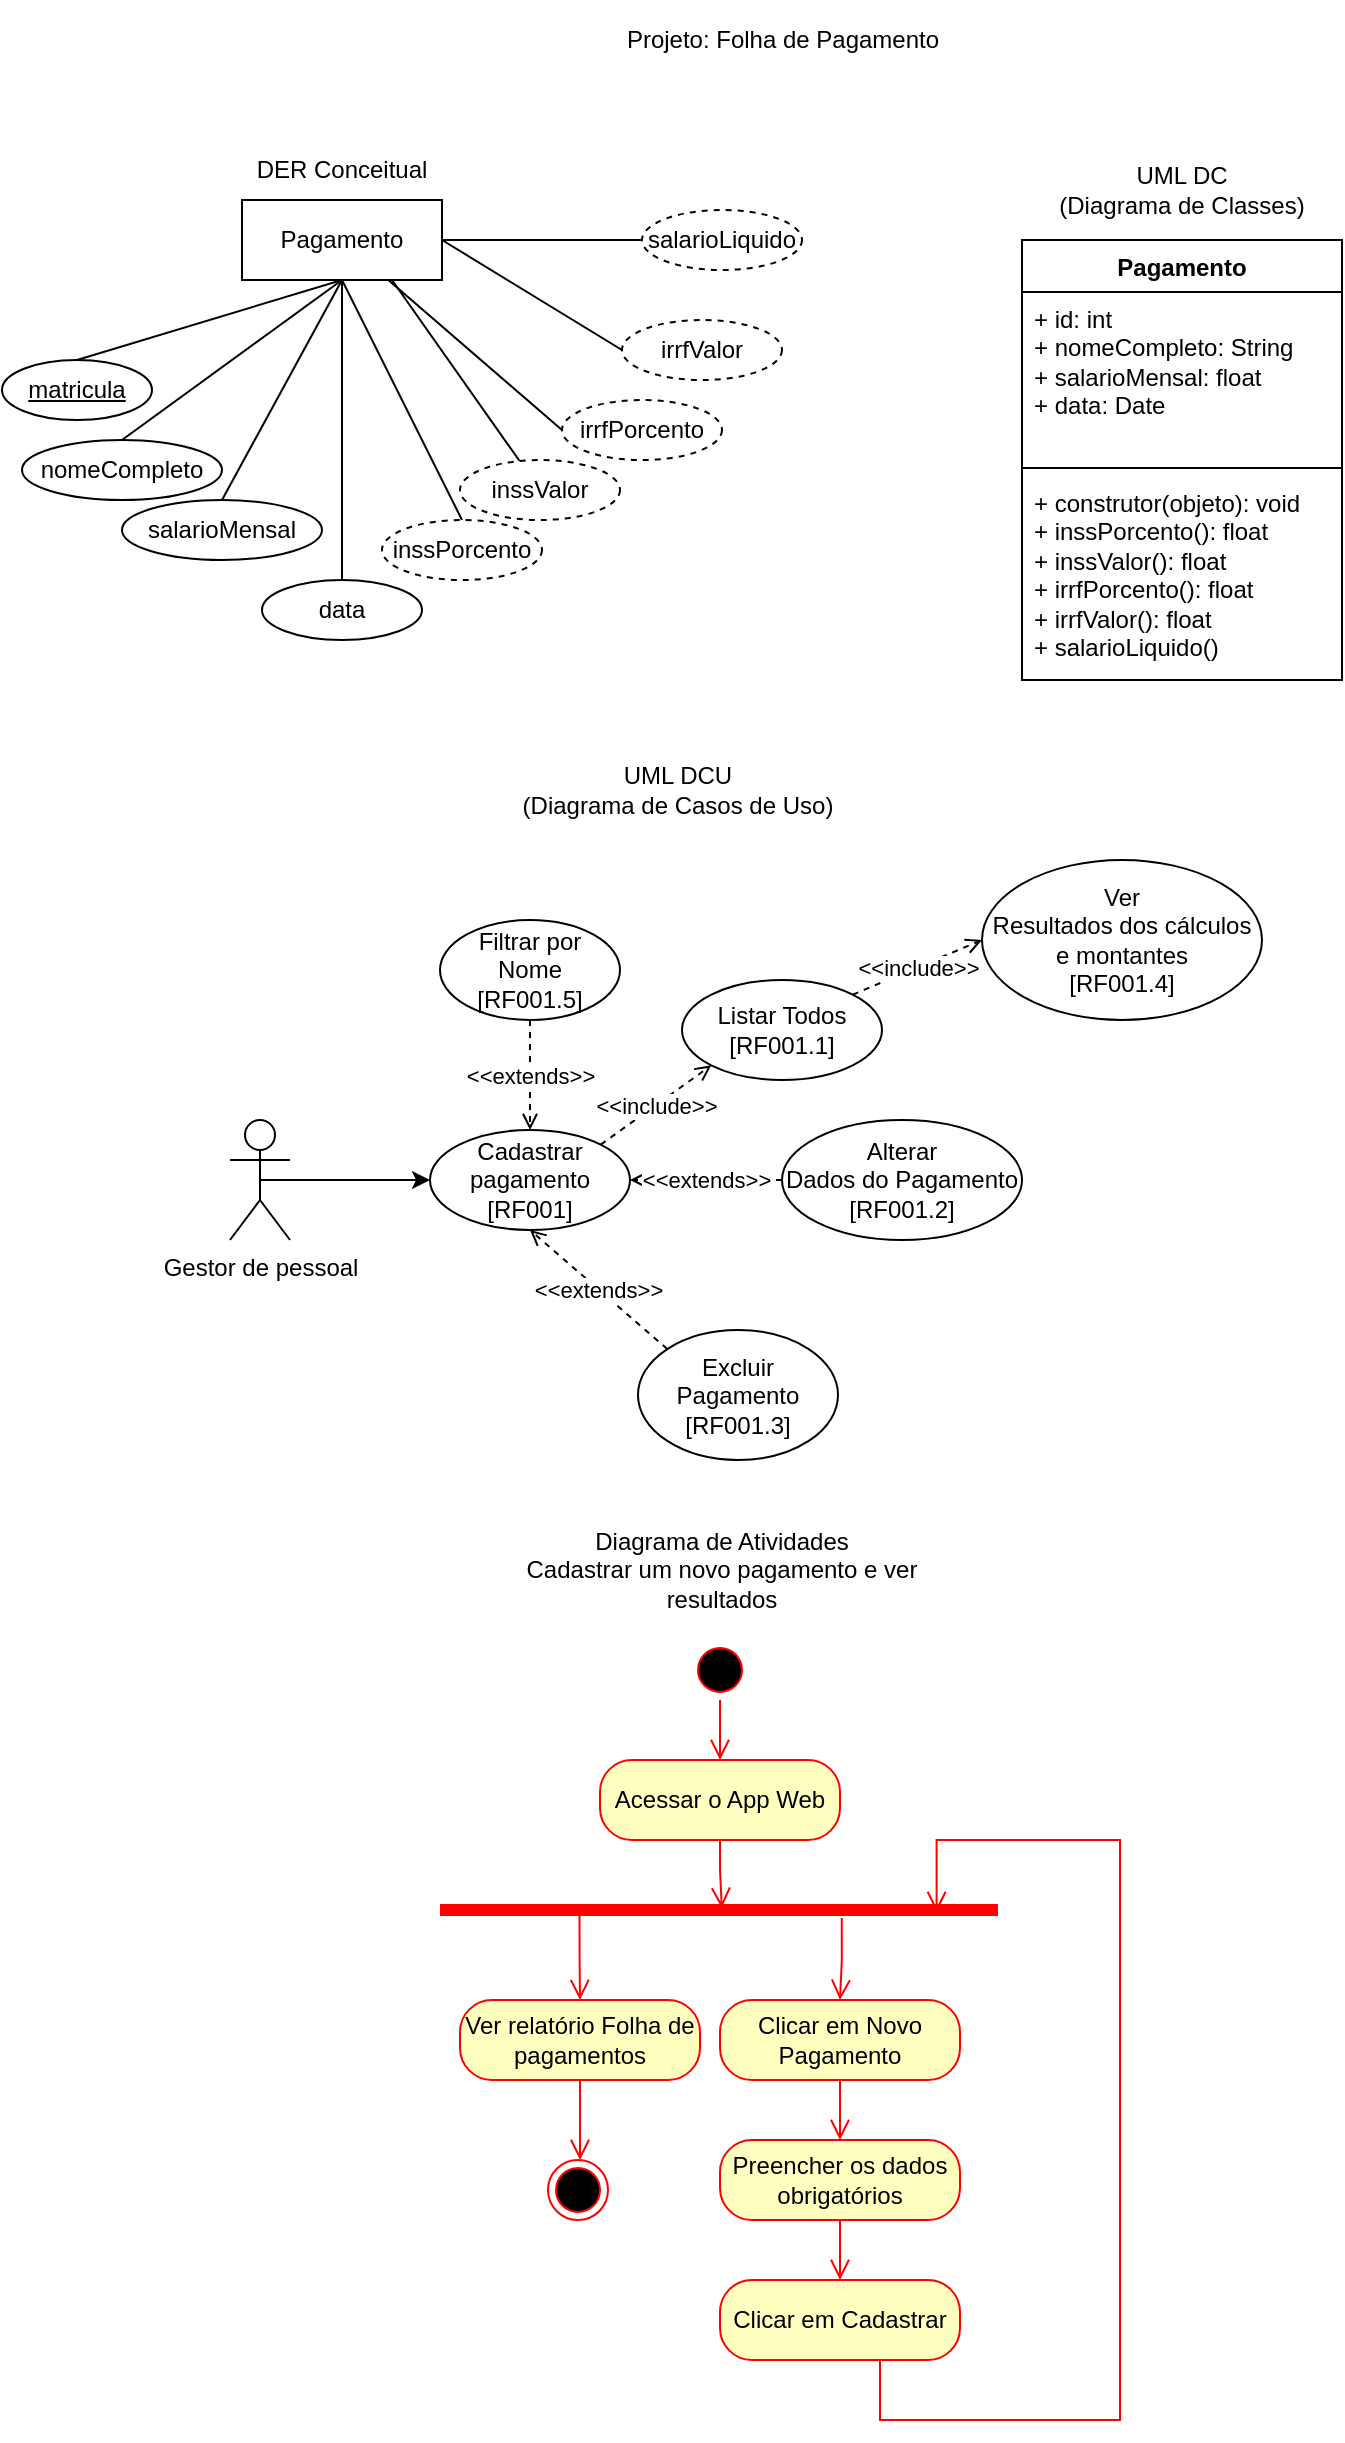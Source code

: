 <mxfile version="21.2.0" type="device">
  <diagram name="Página-1" id="FOCHv5X22cwILcz-DI4y">
    <mxGraphModel dx="1434" dy="739" grid="1" gridSize="10" guides="1" tooltips="1" connect="1" arrows="1" fold="1" page="1" pageScale="1" pageWidth="827" pageHeight="1169" math="0" shadow="0">
      <root>
        <mxCell id="0" />
        <mxCell id="1" parent="0" />
        <mxCell id="mLqd1EPtuPogWMZHOjrz-1" value="Projeto: Folha de Pagamento" style="text;html=1;strokeColor=none;fillColor=none;align=center;verticalAlign=middle;whiteSpace=wrap;rounded=0;" parent="1" vertex="1">
          <mxGeometry x="319.5" y="20" width="201" height="40" as="geometry" />
        </mxCell>
        <mxCell id="mLqd1EPtuPogWMZHOjrz-2" value="DER Conceitual" style="text;html=1;strokeColor=none;fillColor=none;align=center;verticalAlign=middle;whiteSpace=wrap;rounded=0;" parent="1" vertex="1">
          <mxGeometry x="140" y="90" width="120" height="30" as="geometry" />
        </mxCell>
        <mxCell id="mLqd1EPtuPogWMZHOjrz-3" value="UML DCU&lt;br&gt;(Diagrama de Casos de Uso)" style="text;html=1;strokeColor=none;fillColor=none;align=center;verticalAlign=middle;whiteSpace=wrap;rounded=0;" parent="1" vertex="1">
          <mxGeometry x="280" y="400" width="176" height="30" as="geometry" />
        </mxCell>
        <mxCell id="mLqd1EPtuPogWMZHOjrz-27" style="rounded=0;orthogonalLoop=1;jettySize=auto;html=1;exitX=1;exitY=0.5;exitDx=0;exitDy=0;entryX=0;entryY=0.5;entryDx=0;entryDy=0;endArrow=none;endFill=0;" parent="1" source="mLqd1EPtuPogWMZHOjrz-5" target="mLqd1EPtuPogWMZHOjrz-26" edge="1">
          <mxGeometry relative="1" as="geometry" />
        </mxCell>
        <mxCell id="mLqd1EPtuPogWMZHOjrz-5" value="Pagamento" style="whiteSpace=wrap;html=1;align=center;" parent="1" vertex="1">
          <mxGeometry x="150" y="120" width="100" height="40" as="geometry" />
        </mxCell>
        <mxCell id="mLqd1EPtuPogWMZHOjrz-15" style="rounded=0;orthogonalLoop=1;jettySize=auto;html=1;exitX=0.5;exitY=0;exitDx=0;exitDy=0;entryX=0.5;entryY=1;entryDx=0;entryDy=0;endArrow=none;endFill=0;" parent="1" source="mLqd1EPtuPogWMZHOjrz-6" target="mLqd1EPtuPogWMZHOjrz-5" edge="1">
          <mxGeometry relative="1" as="geometry" />
        </mxCell>
        <mxCell id="mLqd1EPtuPogWMZHOjrz-6" value="matricula" style="ellipse;whiteSpace=wrap;html=1;align=center;fontStyle=4" parent="1" vertex="1">
          <mxGeometry x="30" y="200" width="75" height="30" as="geometry" />
        </mxCell>
        <mxCell id="mLqd1EPtuPogWMZHOjrz-16" style="rounded=0;orthogonalLoop=1;jettySize=auto;html=1;exitX=0.5;exitY=0;exitDx=0;exitDy=0;entryX=0.5;entryY=1;entryDx=0;entryDy=0;endArrow=none;endFill=0;" parent="1" source="mLqd1EPtuPogWMZHOjrz-7" target="mLqd1EPtuPogWMZHOjrz-5" edge="1">
          <mxGeometry relative="1" as="geometry" />
        </mxCell>
        <mxCell id="mLqd1EPtuPogWMZHOjrz-7" value="nomeCompleto" style="ellipse;whiteSpace=wrap;html=1;align=center;" parent="1" vertex="1">
          <mxGeometry x="40" y="240" width="100" height="30" as="geometry" />
        </mxCell>
        <mxCell id="mLqd1EPtuPogWMZHOjrz-17" style="rounded=0;orthogonalLoop=1;jettySize=auto;html=1;exitX=0.5;exitY=0;exitDx=0;exitDy=0;entryX=0.5;entryY=1;entryDx=0;entryDy=0;endArrow=none;endFill=0;" parent="1" source="mLqd1EPtuPogWMZHOjrz-8" target="mLqd1EPtuPogWMZHOjrz-5" edge="1">
          <mxGeometry relative="1" as="geometry" />
        </mxCell>
        <mxCell id="mLqd1EPtuPogWMZHOjrz-8" value="salarioMensal" style="ellipse;whiteSpace=wrap;html=1;align=center;" parent="1" vertex="1">
          <mxGeometry x="90" y="270" width="100" height="30" as="geometry" />
        </mxCell>
        <mxCell id="mLqd1EPtuPogWMZHOjrz-20" style="rounded=0;orthogonalLoop=1;jettySize=auto;html=1;entryX=0.75;entryY=1;entryDx=0;entryDy=0;endArrow=none;endFill=0;" parent="1" source="mLqd1EPtuPogWMZHOjrz-11" target="mLqd1EPtuPogWMZHOjrz-5" edge="1">
          <mxGeometry relative="1" as="geometry" />
        </mxCell>
        <mxCell id="mLqd1EPtuPogWMZHOjrz-11" value="inssValor" style="ellipse;whiteSpace=wrap;html=1;align=center;dashed=1;" parent="1" vertex="1">
          <mxGeometry x="259" y="250" width="80" height="30" as="geometry" />
        </mxCell>
        <mxCell id="mLqd1EPtuPogWMZHOjrz-18" style="rounded=0;orthogonalLoop=1;jettySize=auto;html=1;exitX=0.5;exitY=0;exitDx=0;exitDy=0;entryX=0.5;entryY=1;entryDx=0;entryDy=0;endArrow=none;endFill=0;" parent="1" source="mLqd1EPtuPogWMZHOjrz-12" target="mLqd1EPtuPogWMZHOjrz-5" edge="1">
          <mxGeometry relative="1" as="geometry" />
        </mxCell>
        <mxCell id="mLqd1EPtuPogWMZHOjrz-12" value="data" style="ellipse;whiteSpace=wrap;html=1;align=center;" parent="1" vertex="1">
          <mxGeometry x="160" y="310" width="80" height="30" as="geometry" />
        </mxCell>
        <mxCell id="mLqd1EPtuPogWMZHOjrz-19" style="rounded=0;orthogonalLoop=1;jettySize=auto;html=1;exitX=0.5;exitY=0;exitDx=0;exitDy=0;entryX=0.5;entryY=1;entryDx=0;entryDy=0;endArrow=none;endFill=0;" parent="1" source="OpoYYmjNH1MKjcSrAySU-1" target="mLqd1EPtuPogWMZHOjrz-5" edge="1">
          <mxGeometry relative="1" as="geometry">
            <mxPoint x="320" y="220" as="sourcePoint" />
          </mxGeometry>
        </mxCell>
        <mxCell id="mLqd1EPtuPogWMZHOjrz-21" style="rounded=0;orthogonalLoop=1;jettySize=auto;html=1;exitX=0;exitY=0.5;exitDx=0;exitDy=0;endArrow=none;endFill=0;" parent="1" source="mLqd1EPtuPogWMZHOjrz-14" target="mLqd1EPtuPogWMZHOjrz-5" edge="1">
          <mxGeometry relative="1" as="geometry" />
        </mxCell>
        <mxCell id="mLqd1EPtuPogWMZHOjrz-14" value="irrfPorcento" style="ellipse;whiteSpace=wrap;html=1;align=center;dashed=1;" parent="1" vertex="1">
          <mxGeometry x="310" y="220" width="80" height="30" as="geometry" />
        </mxCell>
        <mxCell id="mLqd1EPtuPogWMZHOjrz-22" value="Pagamento" style="swimlane;fontStyle=1;align=center;verticalAlign=top;childLayout=stackLayout;horizontal=1;startSize=26;horizontalStack=0;resizeParent=1;resizeParentMax=0;resizeLast=0;collapsible=1;marginBottom=0;whiteSpace=wrap;html=1;" parent="1" vertex="1">
          <mxGeometry x="540" y="140" width="160" height="220" as="geometry" />
        </mxCell>
        <mxCell id="mLqd1EPtuPogWMZHOjrz-23" value="+ id: int&lt;br&gt;+ nomeCompleto: String&lt;br&gt;+ salarioMensal: float&lt;br&gt;+ data: Date" style="text;strokeColor=none;fillColor=none;align=left;verticalAlign=top;spacingLeft=4;spacingRight=4;overflow=hidden;rotatable=0;points=[[0,0.5],[1,0.5]];portConstraint=eastwest;whiteSpace=wrap;html=1;" parent="mLqd1EPtuPogWMZHOjrz-22" vertex="1">
          <mxGeometry y="26" width="160" height="84" as="geometry" />
        </mxCell>
        <mxCell id="mLqd1EPtuPogWMZHOjrz-24" value="" style="line;strokeWidth=1;fillColor=none;align=left;verticalAlign=middle;spacingTop=-1;spacingLeft=3;spacingRight=3;rotatable=0;labelPosition=right;points=[];portConstraint=eastwest;strokeColor=inherit;" parent="mLqd1EPtuPogWMZHOjrz-22" vertex="1">
          <mxGeometry y="110" width="160" height="8" as="geometry" />
        </mxCell>
        <mxCell id="mLqd1EPtuPogWMZHOjrz-25" value="+ construtor(objeto): void&lt;br&gt;+ inssPorcento(): float&lt;br&gt;+ inssValor(): float&lt;br&gt;+ irrfPorcento(): float&lt;br&gt;+ irrfValor(): float&lt;br&gt;+ salarioLiquido()" style="text;strokeColor=none;fillColor=none;align=left;verticalAlign=top;spacingLeft=4;spacingRight=4;overflow=hidden;rotatable=0;points=[[0,0.5],[1,0.5]];portConstraint=eastwest;whiteSpace=wrap;html=1;" parent="mLqd1EPtuPogWMZHOjrz-22" vertex="1">
          <mxGeometry y="118" width="160" height="102" as="geometry" />
        </mxCell>
        <mxCell id="mLqd1EPtuPogWMZHOjrz-26" value="irrfValor" style="ellipse;whiteSpace=wrap;html=1;align=center;dashed=1;" parent="1" vertex="1">
          <mxGeometry x="340" y="180" width="80" height="30" as="geometry" />
        </mxCell>
        <mxCell id="mLqd1EPtuPogWMZHOjrz-28" value="UML DC&lt;br&gt;(Diagrama de Classes)" style="text;html=1;strokeColor=none;fillColor=none;align=center;verticalAlign=middle;whiteSpace=wrap;rounded=0;" parent="1" vertex="1">
          <mxGeometry x="550" y="100" width="140" height="30" as="geometry" />
        </mxCell>
        <mxCell id="mLqd1EPtuPogWMZHOjrz-39" style="edgeStyle=orthogonalEdgeStyle;rounded=0;orthogonalLoop=1;jettySize=auto;html=1;exitX=0.5;exitY=0.5;exitDx=0;exitDy=0;exitPerimeter=0;entryX=0;entryY=0.5;entryDx=0;entryDy=0;" parent="1" source="mLqd1EPtuPogWMZHOjrz-29" target="mLqd1EPtuPogWMZHOjrz-30" edge="1">
          <mxGeometry relative="1" as="geometry" />
        </mxCell>
        <mxCell id="mLqd1EPtuPogWMZHOjrz-29" value="Gestor de pessoal" style="shape=umlActor;verticalLabelPosition=bottom;verticalAlign=top;html=1;" parent="1" vertex="1">
          <mxGeometry x="144" y="580" width="30" height="60" as="geometry" />
        </mxCell>
        <mxCell id="mLqd1EPtuPogWMZHOjrz-37" value="&amp;lt;&amp;lt;include&amp;gt;&amp;gt;" style="rounded=0;orthogonalLoop=1;jettySize=auto;html=1;exitX=1;exitY=0;exitDx=0;exitDy=0;entryX=0;entryY=1;entryDx=0;entryDy=0;dashed=1;endArrow=open;endFill=0;" parent="1" source="mLqd1EPtuPogWMZHOjrz-30" target="mLqd1EPtuPogWMZHOjrz-31" edge="1">
          <mxGeometry relative="1" as="geometry">
            <mxPoint x="384" y="560" as="targetPoint" />
          </mxGeometry>
        </mxCell>
        <mxCell id="mLqd1EPtuPogWMZHOjrz-30" value="Cadastrar pagamento&lt;br&gt;[RF001]" style="ellipse;whiteSpace=wrap;html=1;" parent="1" vertex="1">
          <mxGeometry x="244" y="585" width="100" height="50" as="geometry" />
        </mxCell>
        <mxCell id="mLqd1EPtuPogWMZHOjrz-38" value="&amp;lt;&amp;lt;include&amp;gt;&amp;gt;" style="rounded=0;orthogonalLoop=1;jettySize=auto;html=1;exitX=1;exitY=0;exitDx=0;exitDy=0;entryX=0;entryY=0.5;entryDx=0;entryDy=0;dashed=1;endArrow=open;endFill=0;" parent="1" source="mLqd1EPtuPogWMZHOjrz-31" target="mLqd1EPtuPogWMZHOjrz-32" edge="1">
          <mxGeometry relative="1" as="geometry" />
        </mxCell>
        <mxCell id="mLqd1EPtuPogWMZHOjrz-31" value="Listar Todos [RF001.1]" style="ellipse;whiteSpace=wrap;html=1;" parent="1" vertex="1">
          <mxGeometry x="370" y="510" width="100" height="50" as="geometry" />
        </mxCell>
        <mxCell id="mLqd1EPtuPogWMZHOjrz-32" value="Ver&lt;br&gt;Resultados dos cálculos e montantes&lt;br&gt;[RF001.4]" style="ellipse;whiteSpace=wrap;html=1;" parent="1" vertex="1">
          <mxGeometry x="520" y="450" width="140" height="80" as="geometry" />
        </mxCell>
        <mxCell id="mLqd1EPtuPogWMZHOjrz-36" value="&amp;lt;&amp;lt;extends&amp;gt;&amp;gt;" style="rounded=0;orthogonalLoop=1;jettySize=auto;html=1;exitX=0;exitY=0.5;exitDx=0;exitDy=0;entryX=1;entryY=0.5;entryDx=0;entryDy=0;dashed=1;endArrow=open;endFill=0;" parent="1" source="mLqd1EPtuPogWMZHOjrz-33" target="mLqd1EPtuPogWMZHOjrz-30" edge="1">
          <mxGeometry relative="1" as="geometry" />
        </mxCell>
        <mxCell id="mLqd1EPtuPogWMZHOjrz-33" value="Alterar&lt;br&gt;Dados do Pagamento&lt;br&gt;[RF001.2]" style="ellipse;whiteSpace=wrap;html=1;" parent="1" vertex="1">
          <mxGeometry x="420" y="580" width="120" height="60" as="geometry" />
        </mxCell>
        <mxCell id="mLqd1EPtuPogWMZHOjrz-35" value="&amp;lt;&amp;lt;extends&amp;gt;&amp;gt;" style="rounded=0;orthogonalLoop=1;jettySize=auto;html=1;exitX=0;exitY=0;exitDx=0;exitDy=0;entryX=0.5;entryY=1;entryDx=0;entryDy=0;dashed=1;endArrow=open;endFill=0;" parent="1" source="mLqd1EPtuPogWMZHOjrz-34" target="mLqd1EPtuPogWMZHOjrz-30" edge="1">
          <mxGeometry relative="1" as="geometry" />
        </mxCell>
        <mxCell id="mLqd1EPtuPogWMZHOjrz-34" value="Excluir Pagamento&lt;br&gt;[RF001.3]" style="ellipse;whiteSpace=wrap;html=1;" parent="1" vertex="1">
          <mxGeometry x="348" y="685" width="100" height="65" as="geometry" />
        </mxCell>
        <mxCell id="OpoYYmjNH1MKjcSrAySU-1" value="inssPorcento" style="ellipse;whiteSpace=wrap;html=1;align=center;dashed=1;" vertex="1" parent="1">
          <mxGeometry x="220" y="280" width="80" height="30" as="geometry" />
        </mxCell>
        <mxCell id="OpoYYmjNH1MKjcSrAySU-3" style="rounded=0;orthogonalLoop=1;jettySize=auto;html=1;exitX=0;exitY=0.5;exitDx=0;exitDy=0;entryX=1;entryY=0.5;entryDx=0;entryDy=0;endArrow=none;endFill=0;" edge="1" parent="1" source="OpoYYmjNH1MKjcSrAySU-2" target="mLqd1EPtuPogWMZHOjrz-5">
          <mxGeometry relative="1" as="geometry" />
        </mxCell>
        <mxCell id="OpoYYmjNH1MKjcSrAySU-2" value="salarioLiquido" style="ellipse;whiteSpace=wrap;html=1;align=center;dashed=1;" vertex="1" parent="1">
          <mxGeometry x="350" y="125" width="80" height="30" as="geometry" />
        </mxCell>
        <mxCell id="OpoYYmjNH1MKjcSrAySU-4" value="Filtrar por&lt;br&gt;Nome&lt;br&gt;[RF001.5]" style="ellipse;whiteSpace=wrap;html=1;" vertex="1" parent="1">
          <mxGeometry x="249" y="480" width="90" height="50" as="geometry" />
        </mxCell>
        <mxCell id="OpoYYmjNH1MKjcSrAySU-5" value="&amp;lt;&amp;lt;extends&amp;gt;&amp;gt;" style="rounded=0;orthogonalLoop=1;jettySize=auto;html=1;exitX=0.5;exitY=1;exitDx=0;exitDy=0;dashed=1;endArrow=open;endFill=0;entryX=0.5;entryY=0;entryDx=0;entryDy=0;" edge="1" parent="1" source="OpoYYmjNH1MKjcSrAySU-4" target="mLqd1EPtuPogWMZHOjrz-30">
          <mxGeometry relative="1" as="geometry">
            <mxPoint x="250" y="550" as="targetPoint" />
          </mxGeometry>
        </mxCell>
        <mxCell id="OpoYYmjNH1MKjcSrAySU-6" value="Diagrama de Atividades&lt;br&gt;Cadastrar um novo pagamento e ver resultados" style="text;html=1;strokeColor=none;fillColor=none;align=center;verticalAlign=middle;whiteSpace=wrap;rounded=0;" vertex="1" parent="1">
          <mxGeometry x="280" y="770" width="220" height="70" as="geometry" />
        </mxCell>
        <mxCell id="OpoYYmjNH1MKjcSrAySU-7" value="" style="ellipse;html=1;shape=startState;fillColor=#000000;strokeColor=#ff0000;" vertex="1" parent="1">
          <mxGeometry x="374" y="840" width="30" height="30" as="geometry" />
        </mxCell>
        <mxCell id="OpoYYmjNH1MKjcSrAySU-8" value="" style="edgeStyle=orthogonalEdgeStyle;html=1;verticalAlign=bottom;endArrow=open;endSize=8;strokeColor=#ff0000;rounded=0;entryX=0.5;entryY=0;entryDx=0;entryDy=0;" edge="1" source="OpoYYmjNH1MKjcSrAySU-7" parent="1" target="OpoYYmjNH1MKjcSrAySU-9">
          <mxGeometry relative="1" as="geometry">
            <mxPoint x="389" y="900" as="targetPoint" />
          </mxGeometry>
        </mxCell>
        <mxCell id="OpoYYmjNH1MKjcSrAySU-9" value="Acessar o App Web" style="rounded=1;whiteSpace=wrap;html=1;arcSize=40;fontColor=#000000;fillColor=#ffffc0;strokeColor=#ff0000;" vertex="1" parent="1">
          <mxGeometry x="329" y="900" width="120" height="40" as="geometry" />
        </mxCell>
        <mxCell id="OpoYYmjNH1MKjcSrAySU-10" value="" style="edgeStyle=orthogonalEdgeStyle;html=1;verticalAlign=bottom;endArrow=open;endSize=8;strokeColor=#ff0000;rounded=0;entryX=0.505;entryY=0.4;entryDx=0;entryDy=0;entryPerimeter=0;" edge="1" source="OpoYYmjNH1MKjcSrAySU-9" parent="1" target="OpoYYmjNH1MKjcSrAySU-19">
          <mxGeometry relative="1" as="geometry">
            <mxPoint x="444" y="980" as="targetPoint" />
          </mxGeometry>
        </mxCell>
        <mxCell id="OpoYYmjNH1MKjcSrAySU-11" value="Clicar em Novo Pagamento" style="rounded=1;whiteSpace=wrap;html=1;arcSize=40;fontColor=#000000;fillColor=#ffffc0;strokeColor=#ff0000;" vertex="1" parent="1">
          <mxGeometry x="389" y="1020" width="120" height="40" as="geometry" />
        </mxCell>
        <mxCell id="OpoYYmjNH1MKjcSrAySU-12" value="" style="edgeStyle=orthogonalEdgeStyle;html=1;verticalAlign=bottom;endArrow=open;endSize=8;strokeColor=#ff0000;rounded=0;entryX=0.5;entryY=0;entryDx=0;entryDy=0;" edge="1" source="OpoYYmjNH1MKjcSrAySU-11" parent="1" target="OpoYYmjNH1MKjcSrAySU-13">
          <mxGeometry relative="1" as="geometry">
            <mxPoint x="449" y="1150" as="targetPoint" />
            <Array as="points">
              <mxPoint x="439" y="1060" />
              <mxPoint x="439" y="1060" />
            </Array>
          </mxGeometry>
        </mxCell>
        <mxCell id="OpoYYmjNH1MKjcSrAySU-13" value="Preencher os dados obrigatórios" style="rounded=1;whiteSpace=wrap;html=1;arcSize=40;fontColor=#000000;fillColor=#ffffc0;strokeColor=#ff0000;" vertex="1" parent="1">
          <mxGeometry x="389" y="1090" width="120" height="40" as="geometry" />
        </mxCell>
        <mxCell id="OpoYYmjNH1MKjcSrAySU-14" value="" style="edgeStyle=orthogonalEdgeStyle;html=1;verticalAlign=bottom;endArrow=open;endSize=8;strokeColor=#ff0000;rounded=0;entryX=0.5;entryY=0;entryDx=0;entryDy=0;" edge="1" source="OpoYYmjNH1MKjcSrAySU-13" parent="1" target="OpoYYmjNH1MKjcSrAySU-15">
          <mxGeometry relative="1" as="geometry">
            <mxPoint x="399" y="1270" as="targetPoint" />
          </mxGeometry>
        </mxCell>
        <mxCell id="OpoYYmjNH1MKjcSrAySU-15" value="Clicar em Cadastrar" style="rounded=1;whiteSpace=wrap;html=1;arcSize=40;fontColor=#000000;fillColor=#ffffc0;strokeColor=#ff0000;" vertex="1" parent="1">
          <mxGeometry x="389" y="1160" width="120" height="40" as="geometry" />
        </mxCell>
        <mxCell id="OpoYYmjNH1MKjcSrAySU-16" value="" style="edgeStyle=orthogonalEdgeStyle;html=1;verticalAlign=bottom;endArrow=open;endSize=8;strokeColor=#ff0000;rounded=0;entryX=0.89;entryY=0.6;entryDx=0;entryDy=0;entryPerimeter=0;" edge="1" source="OpoYYmjNH1MKjcSrAySU-15" parent="1" target="OpoYYmjNH1MKjcSrAySU-19">
          <mxGeometry relative="1" as="geometry">
            <mxPoint x="619" y="1020" as="targetPoint" />
            <Array as="points">
              <mxPoint x="469" y="1230" />
              <mxPoint x="589" y="1230" />
              <mxPoint x="589" y="940" />
              <mxPoint x="497" y="940" />
            </Array>
          </mxGeometry>
        </mxCell>
        <mxCell id="OpoYYmjNH1MKjcSrAySU-17" value="Ver relatório Folha de pagamentos" style="rounded=1;whiteSpace=wrap;html=1;arcSize=40;fontColor=#000000;fillColor=#ffffc0;strokeColor=#ff0000;" vertex="1" parent="1">
          <mxGeometry x="259" y="1020" width="120" height="40" as="geometry" />
        </mxCell>
        <mxCell id="OpoYYmjNH1MKjcSrAySU-18" value="" style="edgeStyle=orthogonalEdgeStyle;html=1;verticalAlign=bottom;endArrow=open;endSize=8;strokeColor=#ff0000;rounded=0;" edge="1" source="OpoYYmjNH1MKjcSrAySU-17" parent="1">
          <mxGeometry relative="1" as="geometry">
            <mxPoint x="319" y="1100" as="targetPoint" />
          </mxGeometry>
        </mxCell>
        <mxCell id="OpoYYmjNH1MKjcSrAySU-19" value="" style="shape=line;html=1;strokeWidth=6;strokeColor=#ff0000;" vertex="1" parent="1">
          <mxGeometry x="249" y="970" width="279" height="10" as="geometry" />
        </mxCell>
        <mxCell id="OpoYYmjNH1MKjcSrAySU-20" value="" style="edgeStyle=orthogonalEdgeStyle;html=1;verticalAlign=bottom;endArrow=open;endSize=8;strokeColor=#ff0000;rounded=0;entryX=0.5;entryY=0;entryDx=0;entryDy=0;exitX=0.72;exitY=0.9;exitDx=0;exitDy=0;exitPerimeter=0;" edge="1" source="OpoYYmjNH1MKjcSrAySU-19" parent="1" target="OpoYYmjNH1MKjcSrAySU-11">
          <mxGeometry relative="1" as="geometry">
            <mxPoint x="489" y="1010" as="targetPoint" />
          </mxGeometry>
        </mxCell>
        <mxCell id="OpoYYmjNH1MKjcSrAySU-22" value="" style="edgeStyle=orthogonalEdgeStyle;html=1;verticalAlign=bottom;endArrow=open;endSize=8;strokeColor=#ff0000;rounded=0;entryX=0.5;entryY=0;entryDx=0;entryDy=0;exitX=0.25;exitY=0.5;exitDx=0;exitDy=0;exitPerimeter=0;" edge="1" parent="1" source="OpoYYmjNH1MKjcSrAySU-19" target="OpoYYmjNH1MKjcSrAySU-17">
          <mxGeometry relative="1" as="geometry">
            <mxPoint x="479" y="1030" as="targetPoint" />
            <mxPoint x="479" y="990" as="sourcePoint" />
          </mxGeometry>
        </mxCell>
        <mxCell id="OpoYYmjNH1MKjcSrAySU-23" value="" style="ellipse;html=1;shape=endState;fillColor=#000000;strokeColor=#ff0000;" vertex="1" parent="1">
          <mxGeometry x="303" y="1100" width="30" height="30" as="geometry" />
        </mxCell>
      </root>
    </mxGraphModel>
  </diagram>
</mxfile>
